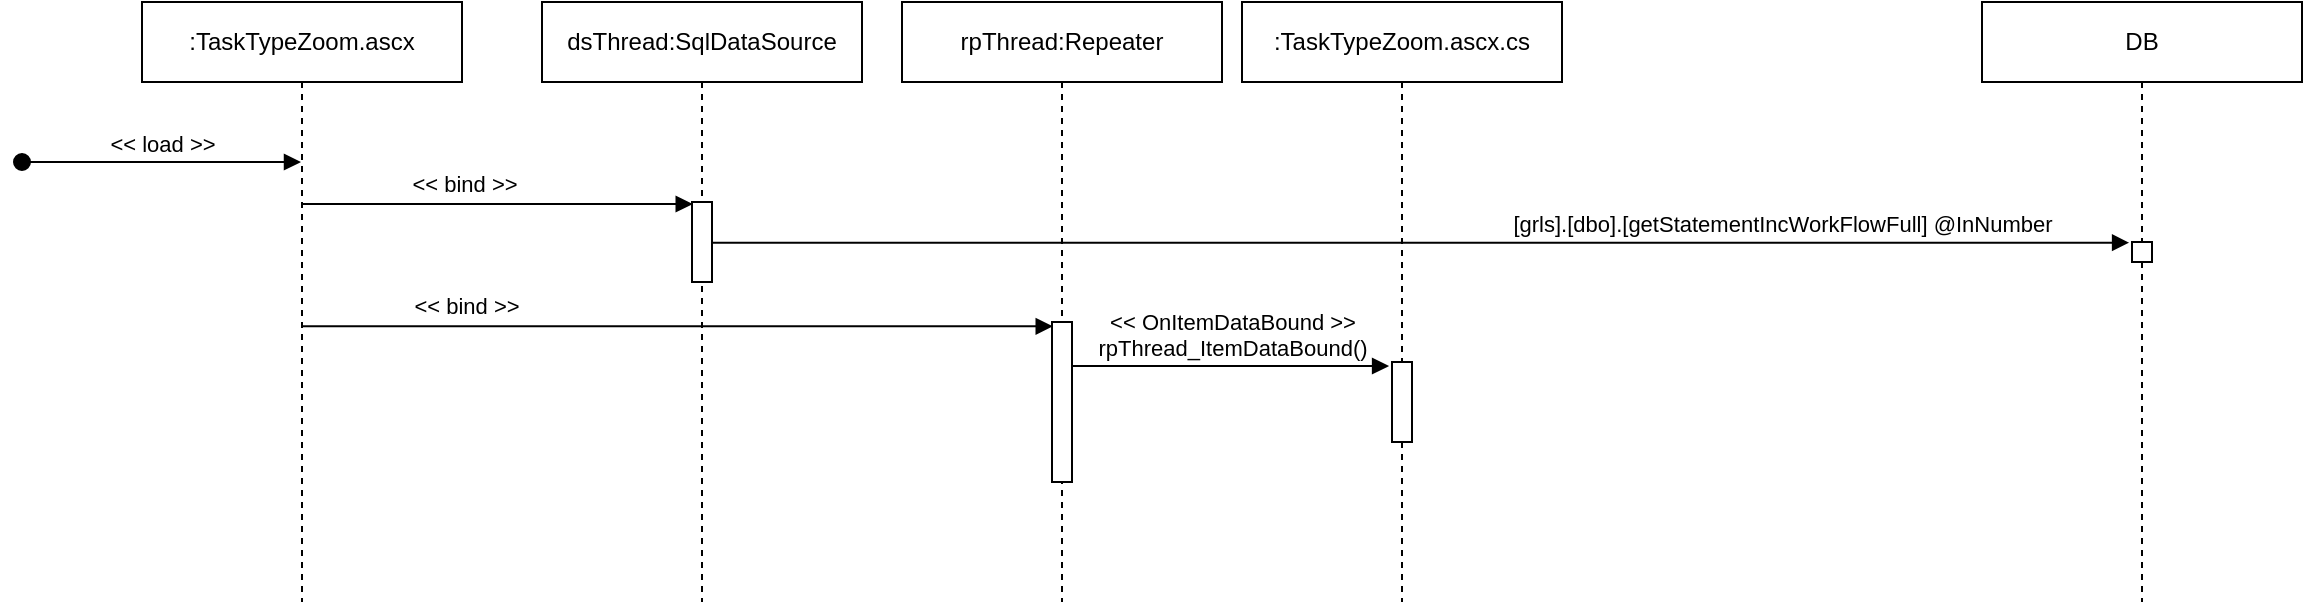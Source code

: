 <mxfile version="20.5.1" type="github">
  <diagram id="0S9IuA0MUspX1pKyNK9L" name="Страница 1">
    <mxGraphModel dx="1247" dy="815" grid="1" gridSize="10" guides="1" tooltips="1" connect="1" arrows="1" fold="1" page="1" pageScale="1" pageWidth="827" pageHeight="1169" math="0" shadow="0">
      <root>
        <mxCell id="0" />
        <mxCell id="1" parent="0" />
        <mxCell id="AjJ1fiy0JQN6Zd3U1w5--1" value=":TaskTypeZoom.ascx" style="shape=umlLifeline;perimeter=lifelinePerimeter;whiteSpace=wrap;html=1;container=1;collapsible=0;recursiveResize=0;outlineConnect=0;" vertex="1" parent="1">
          <mxGeometry x="80" y="40" width="160" height="300" as="geometry" />
        </mxCell>
        <mxCell id="AjJ1fiy0JQN6Zd3U1w5--2" value="dsThread:SqlDataSource" style="shape=umlLifeline;perimeter=lifelinePerimeter;whiteSpace=wrap;html=1;container=1;collapsible=0;recursiveResize=0;outlineConnect=0;" vertex="1" parent="1">
          <mxGeometry x="280" y="40" width="160" height="300" as="geometry" />
        </mxCell>
        <mxCell id="AjJ1fiy0JQN6Zd3U1w5--5" value="" style="html=1;points=[];perimeter=orthogonalPerimeter;" vertex="1" parent="AjJ1fiy0JQN6Zd3U1w5--2">
          <mxGeometry x="75" y="100" width="10" height="40" as="geometry" />
        </mxCell>
        <mxCell id="AjJ1fiy0JQN6Zd3U1w5--3" value="DB" style="shape=umlLifeline;perimeter=lifelinePerimeter;whiteSpace=wrap;html=1;container=1;collapsible=0;recursiveResize=0;outlineConnect=0;" vertex="1" parent="1">
          <mxGeometry x="1000" y="40" width="160" height="300" as="geometry" />
        </mxCell>
        <mxCell id="AjJ1fiy0JQN6Zd3U1w5--4" value="" style="html=1;points=[];perimeter=orthogonalPerimeter;" vertex="1" parent="AjJ1fiy0JQN6Zd3U1w5--3">
          <mxGeometry x="75" y="120" width="10" height="10" as="geometry" />
        </mxCell>
        <mxCell id="AjJ1fiy0JQN6Zd3U1w5--7" value="&amp;lt;&amp;lt; load &amp;gt;&amp;gt;" style="html=1;verticalAlign=bottom;startArrow=oval;startFill=1;endArrow=block;startSize=8;rounded=0;" edge="1" parent="1" target="AjJ1fiy0JQN6Zd3U1w5--1">
          <mxGeometry width="60" relative="1" as="geometry">
            <mxPoint x="20" y="120" as="sourcePoint" />
            <mxPoint x="80" y="120" as="targetPoint" />
          </mxGeometry>
        </mxCell>
        <mxCell id="AjJ1fiy0JQN6Zd3U1w5--8" value="&amp;lt;&amp;lt; bind &amp;gt;&amp;gt;" style="html=1;verticalAlign=bottom;endArrow=block;rounded=0;entryX=0.037;entryY=0.025;entryDx=0;entryDy=0;entryPerimeter=0;" edge="1" parent="1" source="AjJ1fiy0JQN6Zd3U1w5--1" target="AjJ1fiy0JQN6Zd3U1w5--5">
          <mxGeometry x="-0.178" y="1" width="80" relative="1" as="geometry">
            <mxPoint x="140" y="380" as="sourcePoint" />
            <mxPoint x="220" y="380" as="targetPoint" />
            <mxPoint as="offset" />
          </mxGeometry>
        </mxCell>
        <mxCell id="AjJ1fiy0JQN6Zd3U1w5--9" value="[grls].[dbo].[getStatementIncWorkFlowFull] @InNumber" style="html=1;verticalAlign=bottom;endArrow=block;rounded=0;entryX=-0.145;entryY=0.036;entryDx=0;entryDy=0;entryPerimeter=0;" edge="1" parent="1" source="AjJ1fiy0JQN6Zd3U1w5--5" target="AjJ1fiy0JQN6Zd3U1w5--4">
          <mxGeometry x="0.51" width="80" relative="1" as="geometry">
            <mxPoint x="310" y="530" as="sourcePoint" />
            <mxPoint x="390" y="530" as="targetPoint" />
            <mxPoint as="offset" />
          </mxGeometry>
        </mxCell>
        <mxCell id="AjJ1fiy0JQN6Zd3U1w5--10" value="rpThread:Repeater" style="shape=umlLifeline;perimeter=lifelinePerimeter;whiteSpace=wrap;html=1;container=1;collapsible=0;recursiveResize=0;outlineConnect=0;" vertex="1" parent="1">
          <mxGeometry x="460" y="40" width="160" height="300" as="geometry" />
        </mxCell>
        <mxCell id="AjJ1fiy0JQN6Zd3U1w5--11" value="" style="html=1;points=[];perimeter=orthogonalPerimeter;" vertex="1" parent="AjJ1fiy0JQN6Zd3U1w5--10">
          <mxGeometry x="75" y="160" width="10" height="80" as="geometry" />
        </mxCell>
        <mxCell id="AjJ1fiy0JQN6Zd3U1w5--12" value="&amp;lt;&amp;lt; bind &amp;gt;&amp;gt;" style="html=1;verticalAlign=bottom;endArrow=block;rounded=0;entryX=0.037;entryY=0.027;entryDx=0;entryDy=0;entryPerimeter=0;" edge="1" parent="1" source="AjJ1fiy0JQN6Zd3U1w5--1" target="AjJ1fiy0JQN6Zd3U1w5--11">
          <mxGeometry x="-0.572" y="1" width="80" relative="1" as="geometry">
            <mxPoint x="159.13" y="200" as="sourcePoint" />
            <mxPoint x="355.0" y="200" as="targetPoint" />
            <mxPoint x="1" as="offset" />
          </mxGeometry>
        </mxCell>
        <mxCell id="AjJ1fiy0JQN6Zd3U1w5--13" value=":TaskTypeZoom.ascx.cs" style="shape=umlLifeline;perimeter=lifelinePerimeter;whiteSpace=wrap;html=1;container=1;collapsible=0;recursiveResize=0;outlineConnect=0;" vertex="1" parent="1">
          <mxGeometry x="630" y="40" width="160" height="300" as="geometry" />
        </mxCell>
        <mxCell id="AjJ1fiy0JQN6Zd3U1w5--14" value="" style="html=1;points=[];perimeter=orthogonalPerimeter;" vertex="1" parent="AjJ1fiy0JQN6Zd3U1w5--13">
          <mxGeometry x="75" y="180" width="10" height="40" as="geometry" />
        </mxCell>
        <mxCell id="AjJ1fiy0JQN6Zd3U1w5--15" value="&amp;lt;&amp;lt;&amp;nbsp;OnItemDataBound &amp;gt;&amp;gt;&lt;br&gt;rpThread_ItemDataBound()" style="html=1;verticalAlign=bottom;endArrow=block;rounded=0;entryX=-0.145;entryY=0.05;entryDx=0;entryDy=0;entryPerimeter=0;" edge="1" parent="1" source="AjJ1fiy0JQN6Zd3U1w5--11" target="AjJ1fiy0JQN6Zd3U1w5--14">
          <mxGeometry width="80" relative="1" as="geometry">
            <mxPoint x="650" y="420" as="sourcePoint" />
            <mxPoint x="730" y="420" as="targetPoint" />
          </mxGeometry>
        </mxCell>
      </root>
    </mxGraphModel>
  </diagram>
</mxfile>
